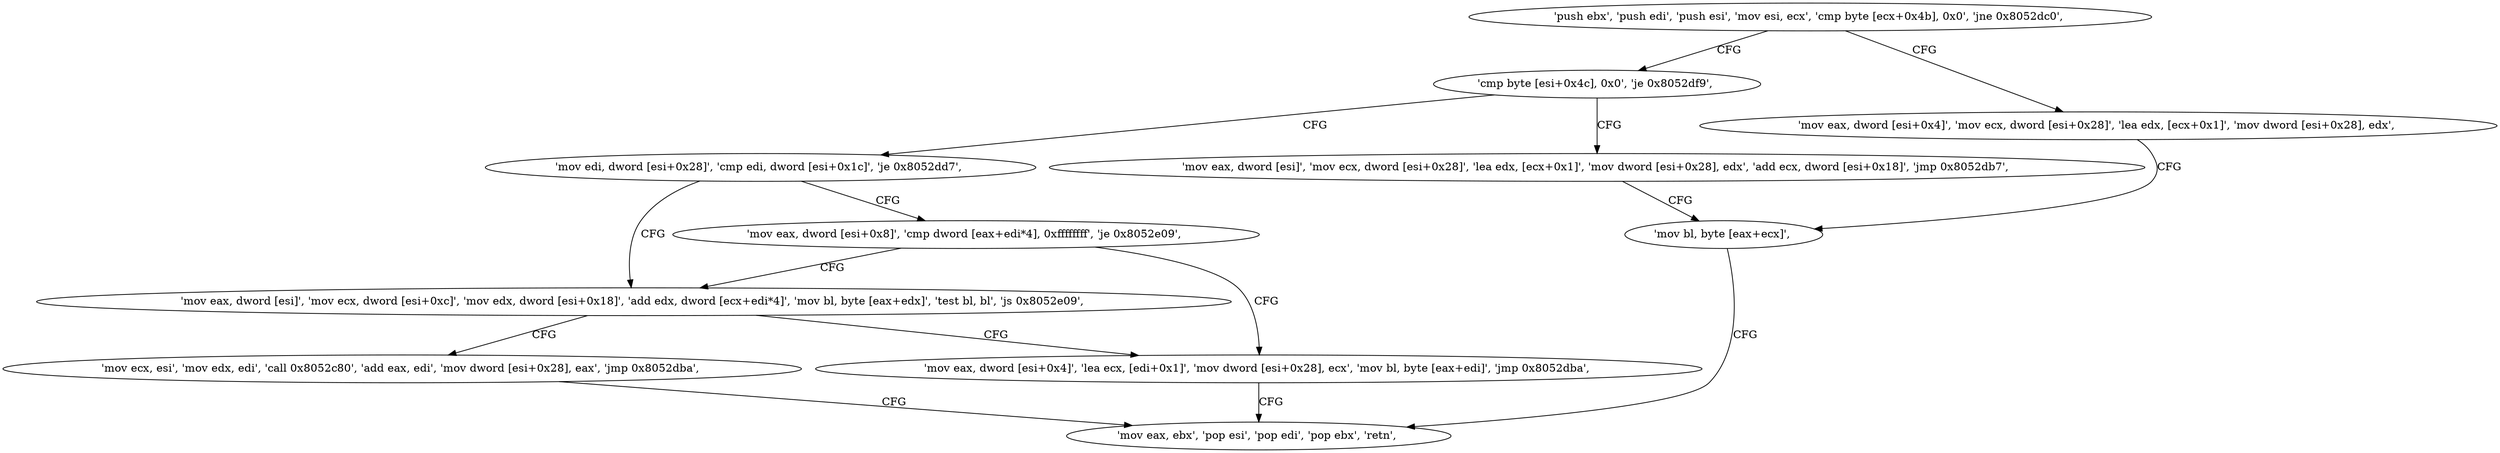 digraph "func" {
"134557088" [label = "'push ebx', 'push edi', 'push esi', 'mov esi, ecx', 'cmp byte [ecx+0x4b], 0x0', 'jne 0x8052dc0', " ]
"134557120" [label = "'cmp byte [esi+0x4c], 0x0', 'je 0x8052df9', " ]
"134557099" [label = "'mov eax, dword [esi+0x4]', 'mov ecx, dword [esi+0x28]', 'lea edx, [ecx+0x1]', 'mov dword [esi+0x28], edx', " ]
"134557177" [label = "'mov eax, dword [esi]', 'mov ecx, dword [esi+0x28]', 'lea edx, [ecx+0x1]', 'mov dword [esi+0x28], edx', 'add ecx, dword [esi+0x18]', 'jmp 0x8052db7', " ]
"134557126" [label = "'mov edi, dword [esi+0x28]', 'cmp edi, dword [esi+0x1c]', 'je 0x8052dd7', " ]
"134557111" [label = "'mov bl, byte [eax+ecx]', " ]
"134557143" [label = "'mov eax, dword [esi]', 'mov ecx, dword [esi+0xc]', 'mov edx, dword [esi+0x18]', 'add edx, dword [ecx+edi*4]', 'mov bl, byte [eax+edx]', 'test bl, bl', 'js 0x8052e09', " ]
"134557134" [label = "'mov eax, dword [esi+0x8]', 'cmp dword [eax+edi*4], 0xffffffff', 'je 0x8052e09', " ]
"134557114" [label = "'mov eax, ebx', 'pop esi', 'pop edi', 'pop ebx', 'retn', " ]
"134557193" [label = "'mov eax, dword [esi+0x4]', 'lea ecx, [edi+0x1]', 'mov dword [esi+0x28], ecx', 'mov bl, byte [eax+edi]', 'jmp 0x8052dba', " ]
"134557161" [label = "'mov ecx, esi', 'mov edx, edi', 'call 0x8052c80', 'add eax, edi', 'mov dword [esi+0x28], eax', 'jmp 0x8052dba', " ]
"134557088" -> "134557120" [ label = "CFG" ]
"134557088" -> "134557099" [ label = "CFG" ]
"134557120" -> "134557177" [ label = "CFG" ]
"134557120" -> "134557126" [ label = "CFG" ]
"134557099" -> "134557111" [ label = "CFG" ]
"134557177" -> "134557111" [ label = "CFG" ]
"134557126" -> "134557143" [ label = "CFG" ]
"134557126" -> "134557134" [ label = "CFG" ]
"134557111" -> "134557114" [ label = "CFG" ]
"134557143" -> "134557193" [ label = "CFG" ]
"134557143" -> "134557161" [ label = "CFG" ]
"134557134" -> "134557193" [ label = "CFG" ]
"134557134" -> "134557143" [ label = "CFG" ]
"134557193" -> "134557114" [ label = "CFG" ]
"134557161" -> "134557114" [ label = "CFG" ]
}
